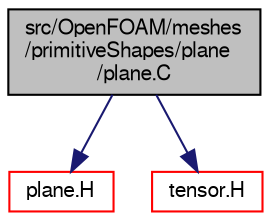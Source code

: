 digraph "src/OpenFOAM/meshes/primitiveShapes/plane/plane.C"
{
  bgcolor="transparent";
  edge [fontname="FreeSans",fontsize="10",labelfontname="FreeSans",labelfontsize="10"];
  node [fontname="FreeSans",fontsize="10",shape=record];
  Node0 [label="src/OpenFOAM/meshes\l/primitiveShapes/plane\l/plane.C",height=0.2,width=0.4,color="black", fillcolor="grey75", style="filled", fontcolor="black"];
  Node0 -> Node1 [color="midnightblue",fontsize="10",style="solid",fontname="FreeSans"];
  Node1 [label="plane.H",height=0.2,width=0.4,color="red",URL="$a12056.html"];
  Node0 -> Node107 [color="midnightblue",fontsize="10",style="solid",fontname="FreeSans"];
  Node107 [label="tensor.H",height=0.2,width=0.4,color="red",URL="$a12755.html"];
}
